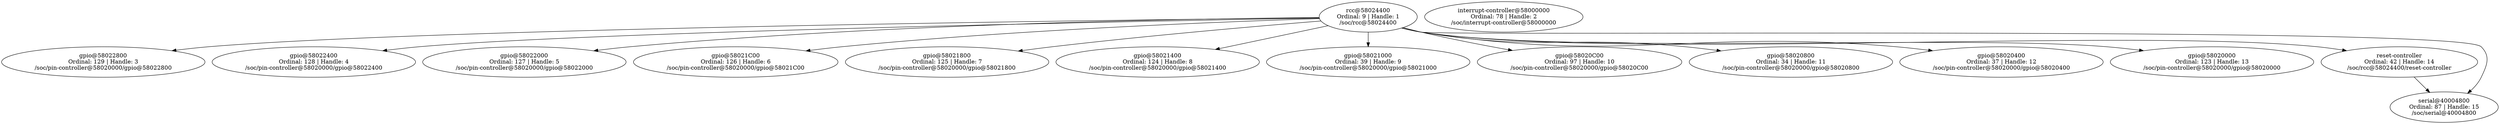 // C:/Project/Targa/zephyrproject/Zephyr_Sample/hello_world/build/zephyr/zephyr_pre0.elf
digraph "Device dependency graph" {
	9 [label="rcc@58024400\nOrdinal: 9 | Handle: 1\n/soc/rcc@58024400"]
	78 [label="interrupt-controller@58000000\nOrdinal: 78 | Handle: 2\n/soc/interrupt-controller@58000000"]
	129 [label="gpio@58022800\nOrdinal: 129 | Handle: 3\n/soc/pin-controller@58020000/gpio@58022800"]
	128 [label="gpio@58022400\nOrdinal: 128 | Handle: 4\n/soc/pin-controller@58020000/gpio@58022400"]
	127 [label="gpio@58022000\nOrdinal: 127 | Handle: 5\n/soc/pin-controller@58020000/gpio@58022000"]
	126 [label="gpio@58021C00\nOrdinal: 126 | Handle: 6\n/soc/pin-controller@58020000/gpio@58021C00"]
	125 [label="gpio@58021800\nOrdinal: 125 | Handle: 7\n/soc/pin-controller@58020000/gpio@58021800"]
	124 [label="gpio@58021400\nOrdinal: 124 | Handle: 8\n/soc/pin-controller@58020000/gpio@58021400"]
	39 [label="gpio@58021000\nOrdinal: 39 | Handle: 9\n/soc/pin-controller@58020000/gpio@58021000"]
	97 [label="gpio@58020C00\nOrdinal: 97 | Handle: 10\n/soc/pin-controller@58020000/gpio@58020C00"]
	34 [label="gpio@58020800\nOrdinal: 34 | Handle: 11\n/soc/pin-controller@58020000/gpio@58020800"]
	37 [label="gpio@58020400\nOrdinal: 37 | Handle: 12\n/soc/pin-controller@58020000/gpio@58020400"]
	123 [label="gpio@58020000\nOrdinal: 123 | Handle: 13\n/soc/pin-controller@58020000/gpio@58020000"]
	42 [label="reset-controller\nOrdinal: 42 | Handle: 14\n/soc/rcc@58024400/reset-controller"]
	87 [label="serial@40004800\nOrdinal: 87 | Handle: 15\n/soc/serial@40004800"]
	9 -> 97
	9 -> 124
	9 -> 87
	9 -> 39
	9 -> 129
	9 -> 125
	9 -> 42
	9 -> 127
	9 -> 37
	9 -> 128
	9 -> 34
	9 -> 123
	9 -> 126
	42 -> 87
}

